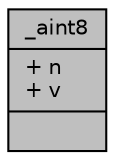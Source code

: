 digraph "_aint8"
{
 // INTERACTIVE_SVG=YES
 // LATEX_PDF_SIZE
  edge [fontname="Helvetica",fontsize="10",labelfontname="Helvetica",labelfontsize="10"];
  node [fontname="Helvetica",fontsize="10",shape=record];
  Node1 [label="{_aint8\n|+ n\l+ v\l|}",height=0.2,width=0.4,color="black", fillcolor="grey75", style="filled", fontcolor="black",tooltip=" "];
}
